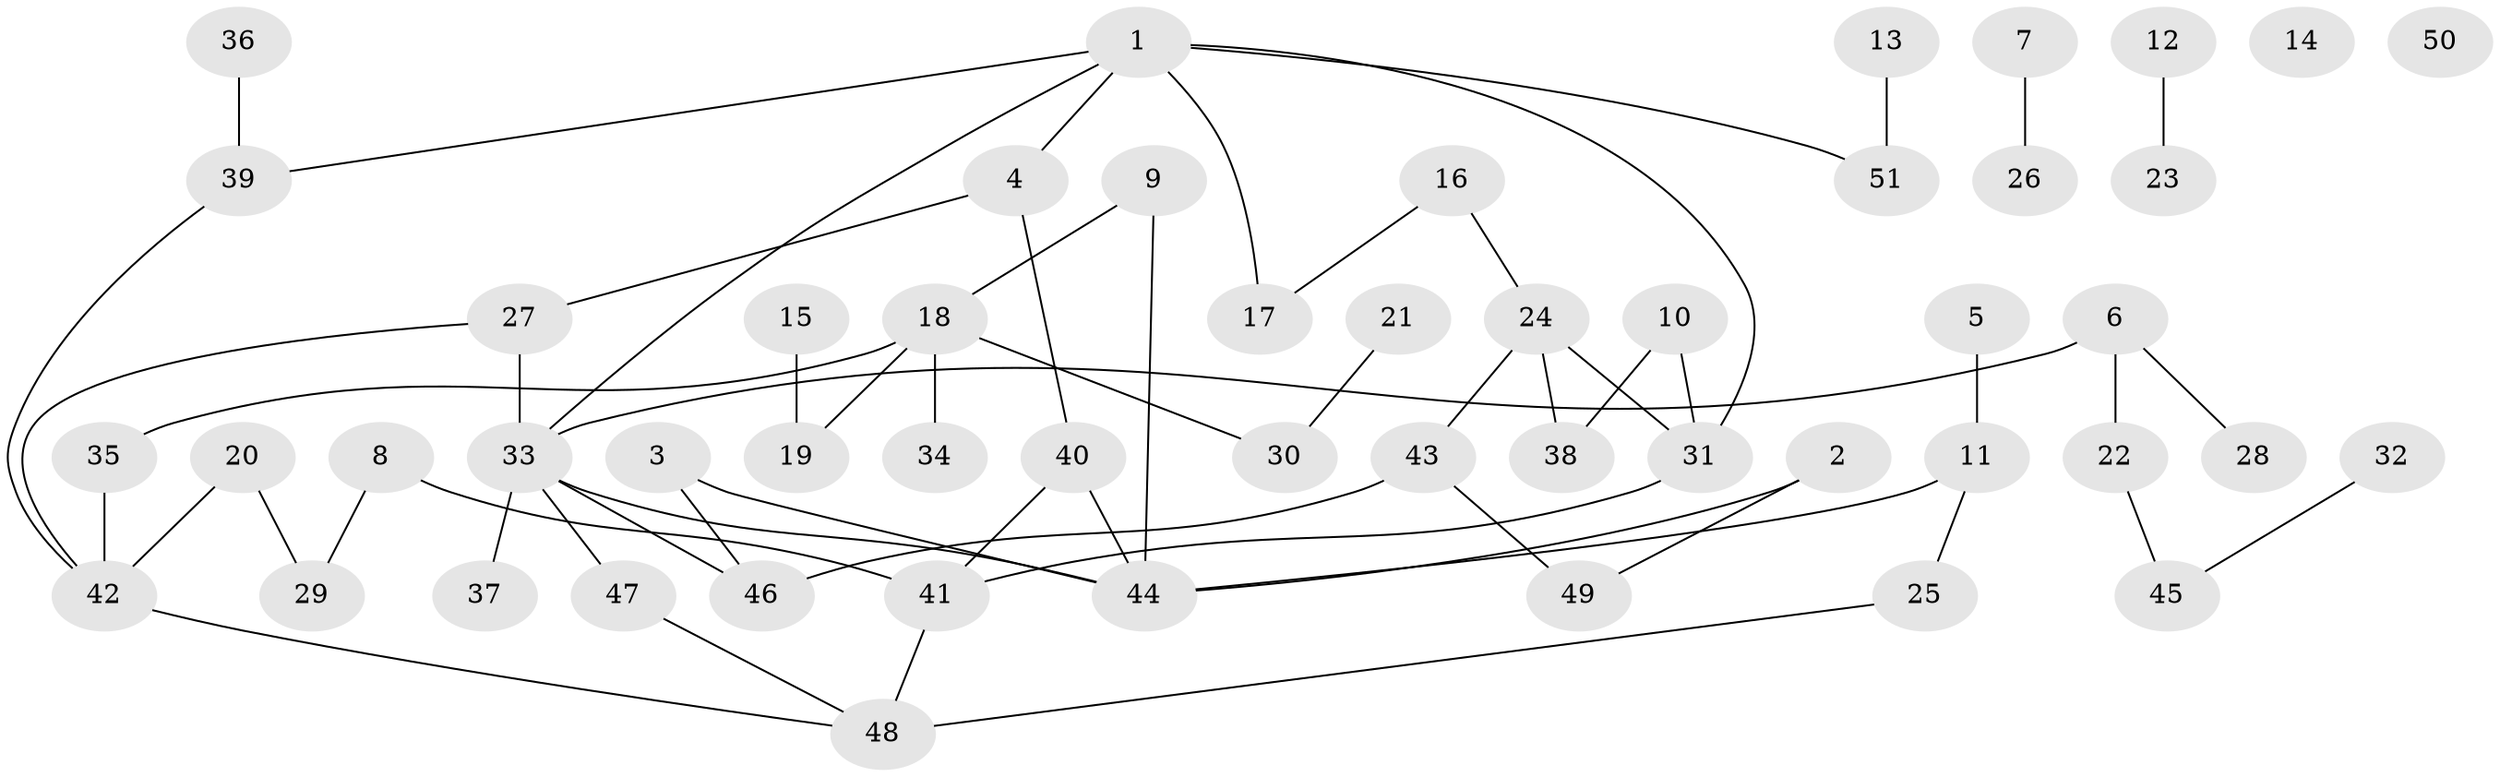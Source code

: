 // coarse degree distribution, {6: 0.0625, 2: 0.375, 4: 0.03125, 1: 0.21875, 0: 0.125, 3: 0.0625, 5: 0.0625, 10: 0.03125, 7: 0.03125}
// Generated by graph-tools (version 1.1) at 2025/23/03/03/25 07:23:25]
// undirected, 51 vertices, 60 edges
graph export_dot {
graph [start="1"]
  node [color=gray90,style=filled];
  1;
  2;
  3;
  4;
  5;
  6;
  7;
  8;
  9;
  10;
  11;
  12;
  13;
  14;
  15;
  16;
  17;
  18;
  19;
  20;
  21;
  22;
  23;
  24;
  25;
  26;
  27;
  28;
  29;
  30;
  31;
  32;
  33;
  34;
  35;
  36;
  37;
  38;
  39;
  40;
  41;
  42;
  43;
  44;
  45;
  46;
  47;
  48;
  49;
  50;
  51;
  1 -- 4;
  1 -- 17;
  1 -- 31;
  1 -- 33;
  1 -- 39;
  1 -- 51;
  2 -- 44;
  2 -- 49;
  3 -- 44;
  3 -- 46;
  4 -- 27;
  4 -- 40;
  5 -- 11;
  6 -- 22;
  6 -- 28;
  6 -- 33;
  7 -- 26;
  8 -- 29;
  8 -- 41;
  9 -- 18;
  9 -- 44;
  10 -- 31;
  10 -- 38;
  11 -- 25;
  11 -- 44;
  12 -- 23;
  13 -- 51;
  15 -- 19;
  16 -- 17;
  16 -- 24;
  18 -- 19;
  18 -- 30;
  18 -- 34;
  18 -- 35;
  20 -- 29;
  20 -- 42;
  21 -- 30;
  22 -- 45;
  24 -- 31;
  24 -- 38;
  24 -- 43;
  25 -- 48;
  27 -- 33;
  27 -- 42;
  31 -- 41;
  32 -- 45;
  33 -- 37;
  33 -- 44;
  33 -- 46;
  33 -- 47;
  35 -- 42;
  36 -- 39;
  39 -- 42;
  40 -- 41;
  40 -- 44;
  41 -- 48;
  42 -- 48;
  43 -- 46;
  43 -- 49;
  47 -- 48;
}
